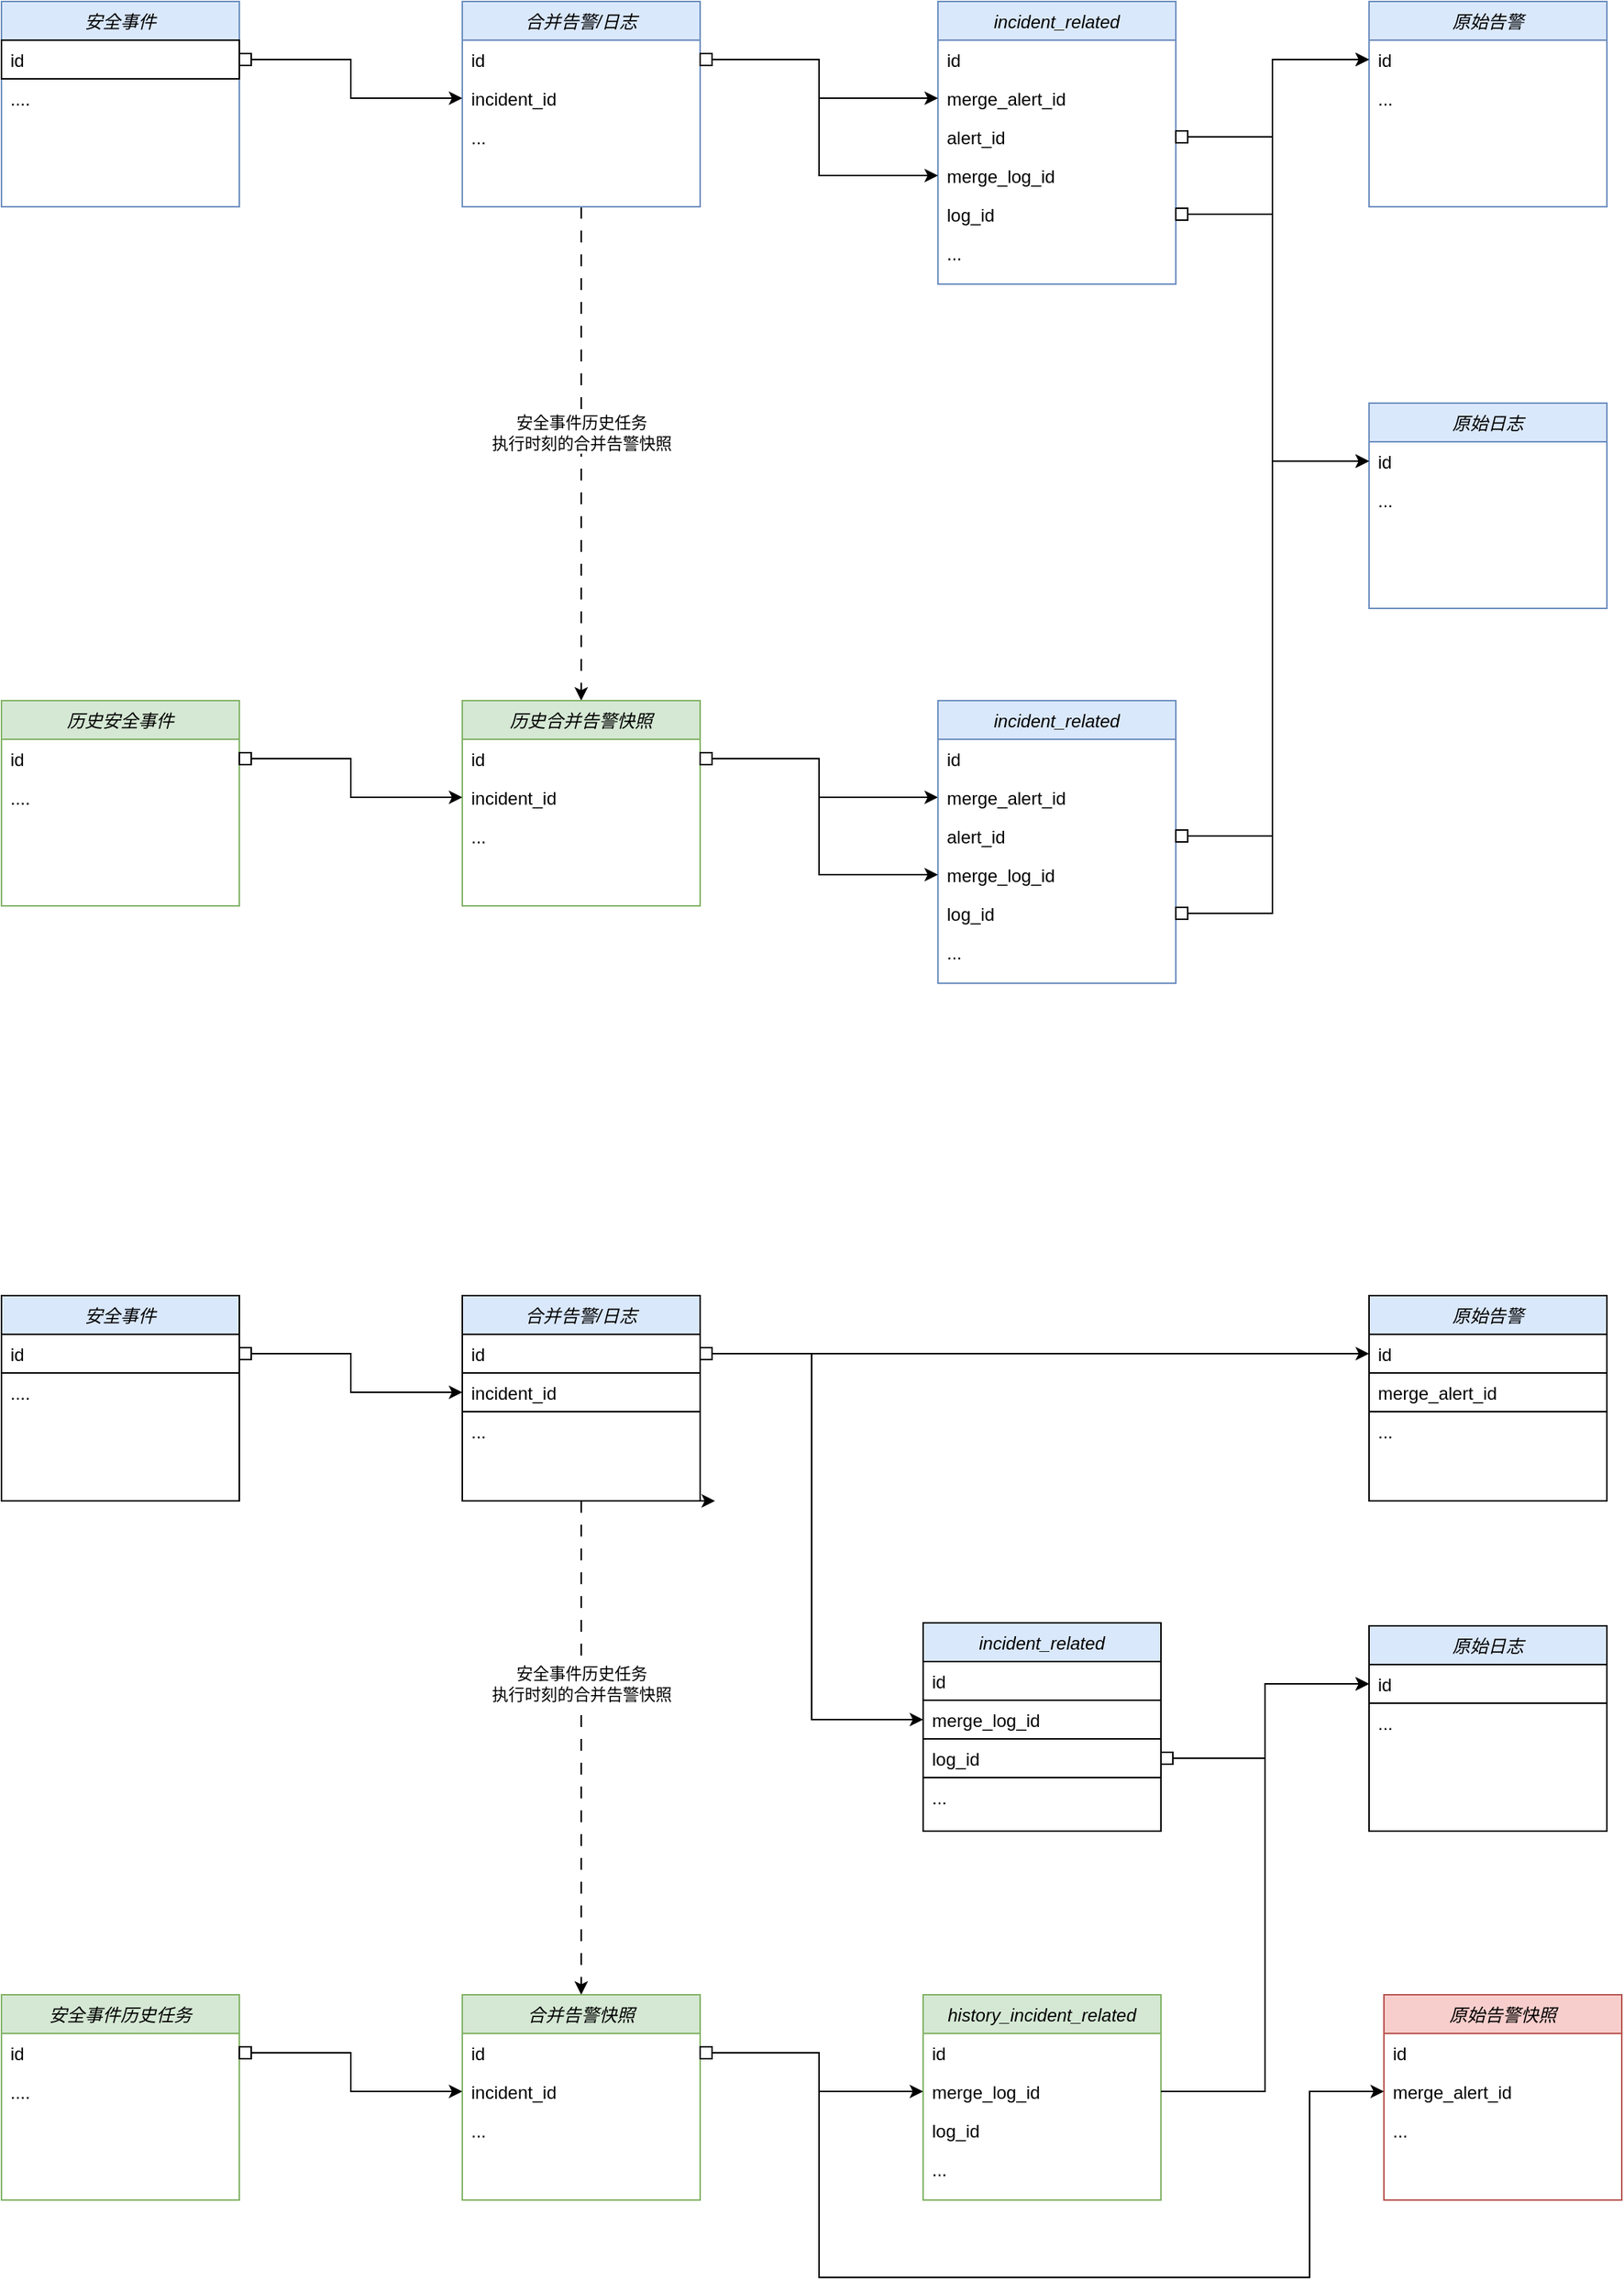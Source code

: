 <mxfile version="22.1.0" type="github">
  <diagram id="C5RBs43oDa-KdzZeNtuy" name="Page-1">
    <mxGraphModel dx="2675" dy="1012" grid="1" gridSize="10" guides="1" tooltips="1" connect="1" arrows="1" fold="1" page="1" pageScale="1" pageWidth="827" pageHeight="1169" math="0" shadow="0">
      <root>
        <mxCell id="WIyWlLk6GJQsqaUBKTNV-0" />
        <mxCell id="WIyWlLk6GJQsqaUBKTNV-1" parent="WIyWlLk6GJQsqaUBKTNV-0" />
        <mxCell id="cbeaFEtR_NDSK7Wnvq1E-0" value="安全事件" style="swimlane;fontStyle=2;align=center;verticalAlign=top;childLayout=stackLayout;horizontal=1;startSize=26;horizontalStack=0;resizeParent=1;resizeLast=0;collapsible=1;marginBottom=0;rounded=0;shadow=0;strokeWidth=1;fillColor=#dae8fc;strokeColor=#6c8ebf;" vertex="1" parent="WIyWlLk6GJQsqaUBKTNV-1">
          <mxGeometry x="-180" y="90" width="160" height="138" as="geometry">
            <mxRectangle x="230" y="140" width="160" height="26" as="alternateBounds" />
          </mxGeometry>
        </mxCell>
        <mxCell id="cbeaFEtR_NDSK7Wnvq1E-1" value="id" style="text;align=left;verticalAlign=top;spacingLeft=4;spacingRight=4;overflow=hidden;rotatable=0;points=[[0,0.5],[1,0.5]];portConstraint=eastwest;strokeColor=default;" vertex="1" parent="cbeaFEtR_NDSK7Wnvq1E-0">
          <mxGeometry y="26" width="160" height="26" as="geometry" />
        </mxCell>
        <mxCell id="cbeaFEtR_NDSK7Wnvq1E-2" value="...." style="text;align=left;verticalAlign=top;spacingLeft=4;spacingRight=4;overflow=hidden;rotatable=0;points=[[0,0.5],[1,0.5]];portConstraint=eastwest;rounded=0;shadow=0;html=0;strokeColor=none;" vertex="1" parent="cbeaFEtR_NDSK7Wnvq1E-0">
          <mxGeometry y="52" width="160" height="26" as="geometry" />
        </mxCell>
        <mxCell id="cbeaFEtR_NDSK7Wnvq1E-72" style="edgeStyle=orthogonalEdgeStyle;rounded=0;orthogonalLoop=1;jettySize=auto;html=1;entryX=0.5;entryY=0;entryDx=0;entryDy=0;dashed=1;dashPattern=8 8;" edge="1" parent="WIyWlLk6GJQsqaUBKTNV-1" source="cbeaFEtR_NDSK7Wnvq1E-6" target="cbeaFEtR_NDSK7Wnvq1E-21">
          <mxGeometry relative="1" as="geometry" />
        </mxCell>
        <mxCell id="cbeaFEtR_NDSK7Wnvq1E-73" value="安全事件历史任务&lt;br&gt;执行时刻的合并告警快照" style="edgeLabel;html=1;align=center;verticalAlign=middle;resizable=0;points=[];" vertex="1" connectable="0" parent="cbeaFEtR_NDSK7Wnvq1E-72">
          <mxGeometry x="-0.313" relative="1" as="geometry">
            <mxPoint y="38" as="offset" />
          </mxGeometry>
        </mxCell>
        <mxCell id="cbeaFEtR_NDSK7Wnvq1E-6" value="合并告警/日志" style="swimlane;fontStyle=2;align=center;verticalAlign=top;childLayout=stackLayout;horizontal=1;startSize=26;horizontalStack=0;resizeParent=1;resizeLast=0;collapsible=1;marginBottom=0;rounded=0;shadow=0;strokeWidth=1;fillColor=#dae8fc;strokeColor=#6c8ebf;" vertex="1" parent="WIyWlLk6GJQsqaUBKTNV-1">
          <mxGeometry x="130" y="90" width="160" height="138" as="geometry">
            <mxRectangle x="230" y="140" width="160" height="26" as="alternateBounds" />
          </mxGeometry>
        </mxCell>
        <mxCell id="cbeaFEtR_NDSK7Wnvq1E-7" value="id" style="text;align=left;verticalAlign=top;spacingLeft=4;spacingRight=4;overflow=hidden;rotatable=0;points=[[0,0.5],[1,0.5]];portConstraint=eastwest;" vertex="1" parent="cbeaFEtR_NDSK7Wnvq1E-6">
          <mxGeometry y="26" width="160" height="26" as="geometry" />
        </mxCell>
        <mxCell id="cbeaFEtR_NDSK7Wnvq1E-8" value="incident_id" style="text;align=left;verticalAlign=top;spacingLeft=4;spacingRight=4;overflow=hidden;rotatable=0;points=[[0,0.5],[1,0.5]];portConstraint=eastwest;rounded=0;shadow=0;html=0;strokeColor=none;" vertex="1" parent="cbeaFEtR_NDSK7Wnvq1E-6">
          <mxGeometry y="52" width="160" height="26" as="geometry" />
        </mxCell>
        <mxCell id="cbeaFEtR_NDSK7Wnvq1E-10" value="..." style="text;align=left;verticalAlign=top;spacingLeft=4;spacingRight=4;overflow=hidden;rotatable=0;points=[[0,0.5],[1,0.5]];portConstraint=eastwest;rounded=0;shadow=0;html=0;strokeColor=none;" vertex="1" parent="cbeaFEtR_NDSK7Wnvq1E-6">
          <mxGeometry y="78" width="160" height="26" as="geometry" />
        </mxCell>
        <mxCell id="cbeaFEtR_NDSK7Wnvq1E-9" style="edgeStyle=orthogonalEdgeStyle;rounded=0;orthogonalLoop=1;jettySize=auto;html=1;startArrow=box;startFill=0;" edge="1" parent="WIyWlLk6GJQsqaUBKTNV-1" source="cbeaFEtR_NDSK7Wnvq1E-1" target="cbeaFEtR_NDSK7Wnvq1E-8">
          <mxGeometry relative="1" as="geometry" />
        </mxCell>
        <mxCell id="cbeaFEtR_NDSK7Wnvq1E-17" value="历史安全事件" style="swimlane;fontStyle=2;align=center;verticalAlign=top;childLayout=stackLayout;horizontal=1;startSize=26;horizontalStack=0;resizeParent=1;resizeLast=0;collapsible=1;marginBottom=0;rounded=0;shadow=0;strokeWidth=1;fillColor=#d5e8d4;strokeColor=#82b366;" vertex="1" parent="WIyWlLk6GJQsqaUBKTNV-1">
          <mxGeometry x="-180" y="560" width="160" height="138" as="geometry">
            <mxRectangle x="230" y="140" width="160" height="26" as="alternateBounds" />
          </mxGeometry>
        </mxCell>
        <mxCell id="cbeaFEtR_NDSK7Wnvq1E-18" value="id" style="text;align=left;verticalAlign=top;spacingLeft=4;spacingRight=4;overflow=hidden;rotatable=0;points=[[0,0.5],[1,0.5]];portConstraint=eastwest;strokeColor=none;" vertex="1" parent="cbeaFEtR_NDSK7Wnvq1E-17">
          <mxGeometry y="26" width="160" height="26" as="geometry" />
        </mxCell>
        <mxCell id="cbeaFEtR_NDSK7Wnvq1E-19" value="...." style="text;align=left;verticalAlign=top;spacingLeft=4;spacingRight=4;overflow=hidden;rotatable=0;points=[[0,0.5],[1,0.5]];portConstraint=eastwest;rounded=0;shadow=0;html=0;" vertex="1" parent="cbeaFEtR_NDSK7Wnvq1E-17">
          <mxGeometry y="52" width="160" height="26" as="geometry" />
        </mxCell>
        <mxCell id="cbeaFEtR_NDSK7Wnvq1E-21" value="历史合并告警快照" style="swimlane;fontStyle=2;align=center;verticalAlign=top;childLayout=stackLayout;horizontal=1;startSize=26;horizontalStack=0;resizeParent=1;resizeLast=0;collapsible=1;marginBottom=0;rounded=0;shadow=0;strokeWidth=1;fillColor=#d5e8d4;strokeColor=#82b366;" vertex="1" parent="WIyWlLk6GJQsqaUBKTNV-1">
          <mxGeometry x="130" y="560" width="160" height="138" as="geometry">
            <mxRectangle x="230" y="140" width="160" height="26" as="alternateBounds" />
          </mxGeometry>
        </mxCell>
        <mxCell id="cbeaFEtR_NDSK7Wnvq1E-22" value="id" style="text;align=left;verticalAlign=top;spacingLeft=4;spacingRight=4;overflow=hidden;rotatable=0;points=[[0,0.5],[1,0.5]];portConstraint=eastwest;" vertex="1" parent="cbeaFEtR_NDSK7Wnvq1E-21">
          <mxGeometry y="26" width="160" height="26" as="geometry" />
        </mxCell>
        <mxCell id="cbeaFEtR_NDSK7Wnvq1E-23" value="incident_id" style="text;align=left;verticalAlign=top;spacingLeft=4;spacingRight=4;overflow=hidden;rotatable=0;points=[[0,0.5],[1,0.5]];portConstraint=eastwest;rounded=0;shadow=0;html=0;strokeColor=none;" vertex="1" parent="cbeaFEtR_NDSK7Wnvq1E-21">
          <mxGeometry y="52" width="160" height="26" as="geometry" />
        </mxCell>
        <mxCell id="cbeaFEtR_NDSK7Wnvq1E-24" value="..." style="text;align=left;verticalAlign=top;spacingLeft=4;spacingRight=4;overflow=hidden;rotatable=0;points=[[0,0.5],[1,0.5]];portConstraint=eastwest;rounded=0;shadow=0;html=0;" vertex="1" parent="cbeaFEtR_NDSK7Wnvq1E-21">
          <mxGeometry y="78" width="160" height="26" as="geometry" />
        </mxCell>
        <mxCell id="cbeaFEtR_NDSK7Wnvq1E-25" style="edgeStyle=orthogonalEdgeStyle;rounded=0;orthogonalLoop=1;jettySize=auto;html=1;startArrow=box;startFill=0;exitX=1;exitY=0.5;exitDx=0;exitDy=0;" edge="1" parent="WIyWlLk6GJQsqaUBKTNV-1" source="cbeaFEtR_NDSK7Wnvq1E-18" target="cbeaFEtR_NDSK7Wnvq1E-23">
          <mxGeometry relative="1" as="geometry" />
        </mxCell>
        <mxCell id="cbeaFEtR_NDSK7Wnvq1E-26" value="incident_related" style="swimlane;fontStyle=2;align=center;verticalAlign=top;childLayout=stackLayout;horizontal=1;startSize=26;horizontalStack=0;resizeParent=1;resizeLast=0;collapsible=1;marginBottom=0;rounded=0;shadow=0;strokeWidth=1;fillColor=#dae8fc;strokeColor=#6c8ebf;" vertex="1" parent="WIyWlLk6GJQsqaUBKTNV-1">
          <mxGeometry x="450" y="90" width="160" height="190" as="geometry">
            <mxRectangle x="230" y="140" width="160" height="26" as="alternateBounds" />
          </mxGeometry>
        </mxCell>
        <mxCell id="cbeaFEtR_NDSK7Wnvq1E-27" value="id" style="text;align=left;verticalAlign=top;spacingLeft=4;spacingRight=4;overflow=hidden;rotatable=0;points=[[0,0.5],[1,0.5]];portConstraint=eastwest;" vertex="1" parent="cbeaFEtR_NDSK7Wnvq1E-26">
          <mxGeometry y="26" width="160" height="26" as="geometry" />
        </mxCell>
        <mxCell id="cbeaFEtR_NDSK7Wnvq1E-28" value="merge_alert_id" style="text;align=left;verticalAlign=top;spacingLeft=4;spacingRight=4;overflow=hidden;rotatable=0;points=[[0,0.5],[1,0.5]];portConstraint=eastwest;rounded=0;shadow=0;html=0;strokeColor=none;" vertex="1" parent="cbeaFEtR_NDSK7Wnvq1E-26">
          <mxGeometry y="52" width="160" height="26" as="geometry" />
        </mxCell>
        <mxCell id="cbeaFEtR_NDSK7Wnvq1E-30" value="alert_id" style="text;align=left;verticalAlign=top;spacingLeft=4;spacingRight=4;overflow=hidden;rotatable=0;points=[[0,0.5],[1,0.5]];portConstraint=eastwest;rounded=0;shadow=0;html=0;strokeColor=none;" vertex="1" parent="cbeaFEtR_NDSK7Wnvq1E-26">
          <mxGeometry y="78" width="160" height="26" as="geometry" />
        </mxCell>
        <mxCell id="cbeaFEtR_NDSK7Wnvq1E-37" value="merge_log_id" style="text;align=left;verticalAlign=top;spacingLeft=4;spacingRight=4;overflow=hidden;rotatable=0;points=[[0,0.5],[1,0.5]];portConstraint=eastwest;rounded=0;shadow=0;html=0;strokeColor=none;" vertex="1" parent="cbeaFEtR_NDSK7Wnvq1E-26">
          <mxGeometry y="104" width="160" height="26" as="geometry" />
        </mxCell>
        <mxCell id="cbeaFEtR_NDSK7Wnvq1E-61" value="log_id" style="text;align=left;verticalAlign=top;spacingLeft=4;spacingRight=4;overflow=hidden;rotatable=0;points=[[0,0.5],[1,0.5]];portConstraint=eastwest;rounded=0;shadow=0;html=0;strokeColor=none;" vertex="1" parent="cbeaFEtR_NDSK7Wnvq1E-26">
          <mxGeometry y="130" width="160" height="26" as="geometry" />
        </mxCell>
        <mxCell id="cbeaFEtR_NDSK7Wnvq1E-39" value="..." style="text;align=left;verticalAlign=top;spacingLeft=4;spacingRight=4;overflow=hidden;rotatable=0;points=[[0,0.5],[1,0.5]];portConstraint=eastwest;rounded=0;shadow=0;html=0;" vertex="1" parent="cbeaFEtR_NDSK7Wnvq1E-26">
          <mxGeometry y="156" width="160" height="26" as="geometry" />
        </mxCell>
        <mxCell id="cbeaFEtR_NDSK7Wnvq1E-31" value="原始告警" style="swimlane;fontStyle=2;align=center;verticalAlign=top;childLayout=stackLayout;horizontal=1;startSize=26;horizontalStack=0;resizeParent=1;resizeLast=0;collapsible=1;marginBottom=0;rounded=0;shadow=0;strokeWidth=1;fillColor=#dae8fc;strokeColor=#6c8ebf;" vertex="1" parent="WIyWlLk6GJQsqaUBKTNV-1">
          <mxGeometry x="740" y="90" width="160" height="138" as="geometry">
            <mxRectangle x="230" y="140" width="160" height="26" as="alternateBounds" />
          </mxGeometry>
        </mxCell>
        <mxCell id="cbeaFEtR_NDSK7Wnvq1E-32" value="id" style="text;align=left;verticalAlign=top;spacingLeft=4;spacingRight=4;overflow=hidden;rotatable=0;points=[[0,0.5],[1,0.5]];portConstraint=eastwest;strokeColor=none;" vertex="1" parent="cbeaFEtR_NDSK7Wnvq1E-31">
          <mxGeometry y="26" width="160" height="26" as="geometry" />
        </mxCell>
        <mxCell id="cbeaFEtR_NDSK7Wnvq1E-34" value="..." style="text;align=left;verticalAlign=top;spacingLeft=4;spacingRight=4;overflow=hidden;rotatable=0;points=[[0,0.5],[1,0.5]];portConstraint=eastwest;rounded=0;shadow=0;html=0;" vertex="1" parent="cbeaFEtR_NDSK7Wnvq1E-31">
          <mxGeometry y="52" width="160" height="26" as="geometry" />
        </mxCell>
        <mxCell id="cbeaFEtR_NDSK7Wnvq1E-40" value="原始日志" style="swimlane;fontStyle=2;align=center;verticalAlign=top;childLayout=stackLayout;horizontal=1;startSize=26;horizontalStack=0;resizeParent=1;resizeLast=0;collapsible=1;marginBottom=0;rounded=0;shadow=0;strokeWidth=1;fillColor=#dae8fc;strokeColor=#6c8ebf;" vertex="1" parent="WIyWlLk6GJQsqaUBKTNV-1">
          <mxGeometry x="740" y="360" width="160" height="138" as="geometry">
            <mxRectangle x="230" y="140" width="160" height="26" as="alternateBounds" />
          </mxGeometry>
        </mxCell>
        <mxCell id="cbeaFEtR_NDSK7Wnvq1E-41" value="id" style="text;align=left;verticalAlign=top;spacingLeft=4;spacingRight=4;overflow=hidden;rotatable=0;points=[[0,0.5],[1,0.5]];portConstraint=eastwest;strokeColor=none;" vertex="1" parent="cbeaFEtR_NDSK7Wnvq1E-40">
          <mxGeometry y="26" width="160" height="26" as="geometry" />
        </mxCell>
        <mxCell id="cbeaFEtR_NDSK7Wnvq1E-43" value="..." style="text;align=left;verticalAlign=top;spacingLeft=4;spacingRight=4;overflow=hidden;rotatable=0;points=[[0,0.5],[1,0.5]];portConstraint=eastwest;rounded=0;shadow=0;html=0;" vertex="1" parent="cbeaFEtR_NDSK7Wnvq1E-40">
          <mxGeometry y="52" width="160" height="26" as="geometry" />
        </mxCell>
        <mxCell id="cbeaFEtR_NDSK7Wnvq1E-47" style="edgeStyle=orthogonalEdgeStyle;rounded=0;orthogonalLoop=1;jettySize=auto;html=1;startArrow=box;startFill=0;" edge="1" parent="WIyWlLk6GJQsqaUBKTNV-1" source="cbeaFEtR_NDSK7Wnvq1E-30" target="cbeaFEtR_NDSK7Wnvq1E-32">
          <mxGeometry relative="1" as="geometry" />
        </mxCell>
        <mxCell id="cbeaFEtR_NDSK7Wnvq1E-48" style="edgeStyle=orthogonalEdgeStyle;rounded=0;orthogonalLoop=1;jettySize=auto;html=1;startArrow=box;startFill=0;" edge="1" parent="WIyWlLk6GJQsqaUBKTNV-1" source="cbeaFEtR_NDSK7Wnvq1E-7" target="cbeaFEtR_NDSK7Wnvq1E-37">
          <mxGeometry relative="1" as="geometry" />
        </mxCell>
        <mxCell id="cbeaFEtR_NDSK7Wnvq1E-49" style="edgeStyle=orthogonalEdgeStyle;rounded=0;orthogonalLoop=1;jettySize=auto;html=1;startArrow=box;startFill=0;" edge="1" parent="WIyWlLk6GJQsqaUBKTNV-1" source="cbeaFEtR_NDSK7Wnvq1E-7" target="cbeaFEtR_NDSK7Wnvq1E-28">
          <mxGeometry relative="1" as="geometry" />
        </mxCell>
        <mxCell id="cbeaFEtR_NDSK7Wnvq1E-55" style="edgeStyle=orthogonalEdgeStyle;rounded=0;orthogonalLoop=1;jettySize=auto;html=1;startArrow=box;startFill=0;" edge="1" parent="WIyWlLk6GJQsqaUBKTNV-1" source="cbeaFEtR_NDSK7Wnvq1E-22" target="cbeaFEtR_NDSK7Wnvq1E-127">
          <mxGeometry relative="1" as="geometry">
            <mxPoint x="450.0" y="625" as="targetPoint" />
          </mxGeometry>
        </mxCell>
        <mxCell id="cbeaFEtR_NDSK7Wnvq1E-64" style="edgeStyle=orthogonalEdgeStyle;rounded=0;orthogonalLoop=1;jettySize=auto;html=1;startArrow=box;startFill=0;" edge="1" parent="WIyWlLk6GJQsqaUBKTNV-1" source="cbeaFEtR_NDSK7Wnvq1E-61" target="cbeaFEtR_NDSK7Wnvq1E-41">
          <mxGeometry relative="1" as="geometry" />
        </mxCell>
        <mxCell id="cbeaFEtR_NDSK7Wnvq1E-74" value="安全事件" style="swimlane;fontStyle=2;align=center;verticalAlign=top;childLayout=stackLayout;horizontal=1;startSize=26;horizontalStack=0;resizeParent=1;resizeLast=0;collapsible=1;marginBottom=0;rounded=0;shadow=0;strokeWidth=1;fillColor=#dae8fc;strokeColor=#000000;" vertex="1" parent="WIyWlLk6GJQsqaUBKTNV-1">
          <mxGeometry x="-180" y="960" width="160" height="138" as="geometry">
            <mxRectangle x="230" y="140" width="160" height="26" as="alternateBounds" />
          </mxGeometry>
        </mxCell>
        <mxCell id="cbeaFEtR_NDSK7Wnvq1E-75" value="id" style="text;align=left;verticalAlign=top;spacingLeft=4;spacingRight=4;overflow=hidden;rotatable=0;points=[[0,0.5],[1,0.5]];portConstraint=eastwest;strokeColor=default;" vertex="1" parent="cbeaFEtR_NDSK7Wnvq1E-74">
          <mxGeometry y="26" width="160" height="26" as="geometry" />
        </mxCell>
        <mxCell id="cbeaFEtR_NDSK7Wnvq1E-76" value="...." style="text;align=left;verticalAlign=top;spacingLeft=4;spacingRight=4;overflow=hidden;rotatable=0;points=[[0,0.5],[1,0.5]];portConstraint=eastwest;rounded=0;shadow=0;html=0;strokeColor=none;" vertex="1" parent="cbeaFEtR_NDSK7Wnvq1E-74">
          <mxGeometry y="52" width="160" height="26" as="geometry" />
        </mxCell>
        <mxCell id="cbeaFEtR_NDSK7Wnvq1E-102" style="edgeStyle=orthogonalEdgeStyle;rounded=0;orthogonalLoop=1;jettySize=auto;html=1;exitX=1;exitY=1;exitDx=0;exitDy=0;" edge="1" parent="WIyWlLk6GJQsqaUBKTNV-1" source="cbeaFEtR_NDSK7Wnvq1E-78">
          <mxGeometry relative="1" as="geometry">
            <mxPoint x="300.0" y="1097.588" as="targetPoint" />
          </mxGeometry>
        </mxCell>
        <mxCell id="cbeaFEtR_NDSK7Wnvq1E-116" style="edgeStyle=orthogonalEdgeStyle;rounded=0;orthogonalLoop=1;jettySize=auto;html=1;dashed=1;dashPattern=8 8;" edge="1" parent="WIyWlLk6GJQsqaUBKTNV-1" source="cbeaFEtR_NDSK7Wnvq1E-78" target="cbeaFEtR_NDSK7Wnvq1E-106">
          <mxGeometry relative="1" as="geometry" />
        </mxCell>
        <mxCell id="cbeaFEtR_NDSK7Wnvq1E-117" value="安全事件历史任务&lt;br style=&quot;border-color: var(--border-color);&quot;&gt;执行时刻的合并告警快照" style="edgeLabel;html=1;align=center;verticalAlign=middle;resizable=0;points=[];" vertex="1" connectable="0" parent="cbeaFEtR_NDSK7Wnvq1E-116">
          <mxGeometry x="-0.23" y="-4" relative="1" as="geometry">
            <mxPoint x="4" y="-5" as="offset" />
          </mxGeometry>
        </mxCell>
        <mxCell id="cbeaFEtR_NDSK7Wnvq1E-78" value="合并告警/日志" style="swimlane;fontStyle=2;align=center;verticalAlign=top;childLayout=stackLayout;horizontal=1;startSize=26;horizontalStack=0;resizeParent=1;resizeLast=0;collapsible=1;marginBottom=0;rounded=0;shadow=0;strokeWidth=1;fillColor=#dae8fc;strokeColor=#000000;" vertex="1" parent="WIyWlLk6GJQsqaUBKTNV-1">
          <mxGeometry x="130" y="960" width="160" height="138" as="geometry">
            <mxRectangle x="230" y="140" width="160" height="26" as="alternateBounds" />
          </mxGeometry>
        </mxCell>
        <mxCell id="cbeaFEtR_NDSK7Wnvq1E-79" value="id" style="text;align=left;verticalAlign=top;spacingLeft=4;spacingRight=4;overflow=hidden;rotatable=0;points=[[0,0.5],[1,0.5]];portConstraint=eastwest;" vertex="1" parent="cbeaFEtR_NDSK7Wnvq1E-78">
          <mxGeometry y="26" width="160" height="26" as="geometry" />
        </mxCell>
        <mxCell id="cbeaFEtR_NDSK7Wnvq1E-80" value="incident_id" style="text;align=left;verticalAlign=top;spacingLeft=4;spacingRight=4;overflow=hidden;rotatable=0;points=[[0,0.5],[1,0.5]];portConstraint=eastwest;rounded=0;shadow=0;html=0;strokeColor=default;" vertex="1" parent="cbeaFEtR_NDSK7Wnvq1E-78">
          <mxGeometry y="52" width="160" height="26" as="geometry" />
        </mxCell>
        <mxCell id="cbeaFEtR_NDSK7Wnvq1E-81" value="..." style="text;align=left;verticalAlign=top;spacingLeft=4;spacingRight=4;overflow=hidden;rotatable=0;points=[[0,0.5],[1,0.5]];portConstraint=eastwest;rounded=0;shadow=0;html=0;strokeColor=none;" vertex="1" parent="cbeaFEtR_NDSK7Wnvq1E-78">
          <mxGeometry y="78" width="160" height="26" as="geometry" />
        </mxCell>
        <mxCell id="cbeaFEtR_NDSK7Wnvq1E-82" style="edgeStyle=orthogonalEdgeStyle;rounded=0;orthogonalLoop=1;jettySize=auto;html=1;startArrow=box;startFill=0;" edge="1" parent="WIyWlLk6GJQsqaUBKTNV-1" source="cbeaFEtR_NDSK7Wnvq1E-75" target="cbeaFEtR_NDSK7Wnvq1E-80">
          <mxGeometry relative="1" as="geometry" />
        </mxCell>
        <mxCell id="cbeaFEtR_NDSK7Wnvq1E-83" value="incident_related" style="swimlane;fontStyle=2;align=center;verticalAlign=top;childLayout=stackLayout;horizontal=1;startSize=26;horizontalStack=0;resizeParent=1;resizeLast=0;collapsible=1;marginBottom=0;rounded=0;shadow=0;strokeWidth=1;fillColor=#dae8fc;strokeColor=#000000;" vertex="1" parent="WIyWlLk6GJQsqaUBKTNV-1">
          <mxGeometry x="440" y="1180" width="160" height="140" as="geometry">
            <mxRectangle x="230" y="140" width="160" height="26" as="alternateBounds" />
          </mxGeometry>
        </mxCell>
        <mxCell id="cbeaFEtR_NDSK7Wnvq1E-84" value="id" style="text;align=left;verticalAlign=top;spacingLeft=4;spacingRight=4;overflow=hidden;rotatable=0;points=[[0,0.5],[1,0.5]];portConstraint=eastwest;" vertex="1" parent="cbeaFEtR_NDSK7Wnvq1E-83">
          <mxGeometry y="26" width="160" height="26" as="geometry" />
        </mxCell>
        <mxCell id="cbeaFEtR_NDSK7Wnvq1E-85" value="merge_log_id" style="text;align=left;verticalAlign=top;spacingLeft=4;spacingRight=4;overflow=hidden;rotatable=0;points=[[0,0.5],[1,0.5]];portConstraint=eastwest;rounded=0;shadow=0;html=0;strokeColor=default;" vertex="1" parent="cbeaFEtR_NDSK7Wnvq1E-83">
          <mxGeometry y="52" width="160" height="26" as="geometry" />
        </mxCell>
        <mxCell id="cbeaFEtR_NDSK7Wnvq1E-86" value="log_id" style="text;align=left;verticalAlign=top;spacingLeft=4;spacingRight=4;overflow=hidden;rotatable=0;points=[[0,0.5],[1,0.5]];portConstraint=eastwest;rounded=0;shadow=0;html=0;strokeColor=default;" vertex="1" parent="cbeaFEtR_NDSK7Wnvq1E-83">
          <mxGeometry y="78" width="160" height="26" as="geometry" />
        </mxCell>
        <mxCell id="cbeaFEtR_NDSK7Wnvq1E-89" value="..." style="text;align=left;verticalAlign=top;spacingLeft=4;spacingRight=4;overflow=hidden;rotatable=0;points=[[0,0.5],[1,0.5]];portConstraint=eastwest;rounded=0;shadow=0;html=0;" vertex="1" parent="cbeaFEtR_NDSK7Wnvq1E-83">
          <mxGeometry y="104" width="160" height="26" as="geometry" />
        </mxCell>
        <mxCell id="cbeaFEtR_NDSK7Wnvq1E-90" value="原始告警" style="swimlane;fontStyle=2;align=center;verticalAlign=top;childLayout=stackLayout;horizontal=1;startSize=26;horizontalStack=0;resizeParent=1;resizeLast=0;collapsible=1;marginBottom=0;rounded=0;shadow=0;strokeWidth=1;fillColor=#dae8fc;strokeColor=#000000;" vertex="1" parent="WIyWlLk6GJQsqaUBKTNV-1">
          <mxGeometry x="740" y="960" width="160" height="138" as="geometry">
            <mxRectangle x="230" y="140" width="160" height="26" as="alternateBounds" />
          </mxGeometry>
        </mxCell>
        <mxCell id="cbeaFEtR_NDSK7Wnvq1E-91" value="id" style="text;align=left;verticalAlign=top;spacingLeft=4;spacingRight=4;overflow=hidden;rotatable=0;points=[[0,0.5],[1,0.5]];portConstraint=eastwest;strokeColor=default;" vertex="1" parent="cbeaFEtR_NDSK7Wnvq1E-90">
          <mxGeometry y="26" width="160" height="26" as="geometry" />
        </mxCell>
        <mxCell id="cbeaFEtR_NDSK7Wnvq1E-92" value="merge_alert_id" style="text;align=left;verticalAlign=top;spacingLeft=4;spacingRight=4;overflow=hidden;rotatable=0;points=[[0,0.5],[1,0.5]];portConstraint=eastwest;rounded=0;shadow=0;html=0;strokeColor=default;" vertex="1" parent="cbeaFEtR_NDSK7Wnvq1E-90">
          <mxGeometry y="52" width="160" height="26" as="geometry" />
        </mxCell>
        <mxCell id="cbeaFEtR_NDSK7Wnvq1E-100" value="..." style="text;align=left;verticalAlign=top;spacingLeft=4;spacingRight=4;overflow=hidden;rotatable=0;points=[[0,0.5],[1,0.5]];portConstraint=eastwest;rounded=0;shadow=0;html=0;" vertex="1" parent="cbeaFEtR_NDSK7Wnvq1E-90">
          <mxGeometry y="78" width="160" height="26" as="geometry" />
        </mxCell>
        <mxCell id="cbeaFEtR_NDSK7Wnvq1E-93" value="原始日志" style="swimlane;fontStyle=2;align=center;verticalAlign=top;childLayout=stackLayout;horizontal=1;startSize=26;horizontalStack=0;resizeParent=1;resizeLast=0;collapsible=1;marginBottom=0;rounded=0;shadow=0;strokeWidth=1;fillColor=#dae8fc;strokeColor=#000000;" vertex="1" parent="WIyWlLk6GJQsqaUBKTNV-1">
          <mxGeometry x="740" y="1182" width="160" height="138" as="geometry">
            <mxRectangle x="230" y="140" width="160" height="26" as="alternateBounds" />
          </mxGeometry>
        </mxCell>
        <mxCell id="cbeaFEtR_NDSK7Wnvq1E-94" value="id" style="text;align=left;verticalAlign=top;spacingLeft=4;spacingRight=4;overflow=hidden;rotatable=0;points=[[0,0.5],[1,0.5]];portConstraint=eastwest;strokeColor=default;" vertex="1" parent="cbeaFEtR_NDSK7Wnvq1E-93">
          <mxGeometry y="26" width="160" height="26" as="geometry" />
        </mxCell>
        <mxCell id="cbeaFEtR_NDSK7Wnvq1E-95" value="..." style="text;align=left;verticalAlign=top;spacingLeft=4;spacingRight=4;overflow=hidden;rotatable=0;points=[[0,0.5],[1,0.5]];portConstraint=eastwest;rounded=0;shadow=0;html=0;" vertex="1" parent="cbeaFEtR_NDSK7Wnvq1E-93">
          <mxGeometry y="52" width="160" height="26" as="geometry" />
        </mxCell>
        <mxCell id="cbeaFEtR_NDSK7Wnvq1E-96" style="edgeStyle=orthogonalEdgeStyle;rounded=0;orthogonalLoop=1;jettySize=auto;html=1;startArrow=box;startFill=0;exitX=1;exitY=0.5;exitDx=0;exitDy=0;" edge="1" parent="WIyWlLk6GJQsqaUBKTNV-1" source="cbeaFEtR_NDSK7Wnvq1E-79" target="cbeaFEtR_NDSK7Wnvq1E-91">
          <mxGeometry relative="1" as="geometry" />
        </mxCell>
        <mxCell id="cbeaFEtR_NDSK7Wnvq1E-99" style="edgeStyle=orthogonalEdgeStyle;rounded=0;orthogonalLoop=1;jettySize=auto;html=1;startArrow=box;startFill=0;exitX=1;exitY=0.5;exitDx=0;exitDy=0;" edge="1" parent="WIyWlLk6GJQsqaUBKTNV-1" source="cbeaFEtR_NDSK7Wnvq1E-86" target="cbeaFEtR_NDSK7Wnvq1E-94">
          <mxGeometry relative="1" as="geometry">
            <mxPoint x="610" y="1029" as="sourcePoint" />
          </mxGeometry>
        </mxCell>
        <mxCell id="cbeaFEtR_NDSK7Wnvq1E-101" style="edgeStyle=orthogonalEdgeStyle;rounded=0;orthogonalLoop=1;jettySize=auto;html=1;startArrow=box;startFill=0;" edge="1" parent="WIyWlLk6GJQsqaUBKTNV-1" source="cbeaFEtR_NDSK7Wnvq1E-79" target="cbeaFEtR_NDSK7Wnvq1E-85">
          <mxGeometry relative="1" as="geometry" />
        </mxCell>
        <mxCell id="cbeaFEtR_NDSK7Wnvq1E-103" value="安全事件历史任务" style="swimlane;fontStyle=2;align=center;verticalAlign=top;childLayout=stackLayout;horizontal=1;startSize=26;horizontalStack=0;resizeParent=1;resizeLast=0;collapsible=1;marginBottom=0;rounded=0;shadow=0;strokeWidth=1;fillColor=#d5e8d4;strokeColor=#82b366;" vertex="1" parent="WIyWlLk6GJQsqaUBKTNV-1">
          <mxGeometry x="-180" y="1430" width="160" height="138" as="geometry">
            <mxRectangle x="230" y="140" width="160" height="26" as="alternateBounds" />
          </mxGeometry>
        </mxCell>
        <mxCell id="cbeaFEtR_NDSK7Wnvq1E-104" value="id" style="text;align=left;verticalAlign=top;spacingLeft=4;spacingRight=4;overflow=hidden;rotatable=0;points=[[0,0.5],[1,0.5]];portConstraint=eastwest;strokeColor=none;" vertex="1" parent="cbeaFEtR_NDSK7Wnvq1E-103">
          <mxGeometry y="26" width="160" height="26" as="geometry" />
        </mxCell>
        <mxCell id="cbeaFEtR_NDSK7Wnvq1E-105" value="...." style="text;align=left;verticalAlign=top;spacingLeft=4;spacingRight=4;overflow=hidden;rotatable=0;points=[[0,0.5],[1,0.5]];portConstraint=eastwest;rounded=0;shadow=0;html=0;" vertex="1" parent="cbeaFEtR_NDSK7Wnvq1E-103">
          <mxGeometry y="52" width="160" height="26" as="geometry" />
        </mxCell>
        <mxCell id="cbeaFEtR_NDSK7Wnvq1E-106" value="合并告警快照" style="swimlane;fontStyle=2;align=center;verticalAlign=top;childLayout=stackLayout;horizontal=1;startSize=26;horizontalStack=0;resizeParent=1;resizeLast=0;collapsible=1;marginBottom=0;rounded=0;shadow=0;strokeWidth=1;fillColor=#d5e8d4;strokeColor=#82b366;" vertex="1" parent="WIyWlLk6GJQsqaUBKTNV-1">
          <mxGeometry x="130" y="1430" width="160" height="138" as="geometry">
            <mxRectangle x="230" y="140" width="160" height="26" as="alternateBounds" />
          </mxGeometry>
        </mxCell>
        <mxCell id="cbeaFEtR_NDSK7Wnvq1E-107" value="id" style="text;align=left;verticalAlign=top;spacingLeft=4;spacingRight=4;overflow=hidden;rotatable=0;points=[[0,0.5],[1,0.5]];portConstraint=eastwest;" vertex="1" parent="cbeaFEtR_NDSK7Wnvq1E-106">
          <mxGeometry y="26" width="160" height="26" as="geometry" />
        </mxCell>
        <mxCell id="cbeaFEtR_NDSK7Wnvq1E-108" value="incident_id" style="text;align=left;verticalAlign=top;spacingLeft=4;spacingRight=4;overflow=hidden;rotatable=0;points=[[0,0.5],[1,0.5]];portConstraint=eastwest;rounded=0;shadow=0;html=0;strokeColor=none;" vertex="1" parent="cbeaFEtR_NDSK7Wnvq1E-106">
          <mxGeometry y="52" width="160" height="26" as="geometry" />
        </mxCell>
        <mxCell id="cbeaFEtR_NDSK7Wnvq1E-109" value="..." style="text;align=left;verticalAlign=top;spacingLeft=4;spacingRight=4;overflow=hidden;rotatable=0;points=[[0,0.5],[1,0.5]];portConstraint=eastwest;rounded=0;shadow=0;html=0;" vertex="1" parent="cbeaFEtR_NDSK7Wnvq1E-106">
          <mxGeometry y="78" width="160" height="26" as="geometry" />
        </mxCell>
        <mxCell id="cbeaFEtR_NDSK7Wnvq1E-110" style="edgeStyle=orthogonalEdgeStyle;rounded=0;orthogonalLoop=1;jettySize=auto;html=1;startArrow=box;startFill=0;exitX=1;exitY=0.5;exitDx=0;exitDy=0;" edge="1" parent="WIyWlLk6GJQsqaUBKTNV-1" source="cbeaFEtR_NDSK7Wnvq1E-104" target="cbeaFEtR_NDSK7Wnvq1E-108">
          <mxGeometry relative="1" as="geometry" />
        </mxCell>
        <mxCell id="cbeaFEtR_NDSK7Wnvq1E-118" value="history_incident_related" style="swimlane;fontStyle=2;align=center;verticalAlign=top;childLayout=stackLayout;horizontal=1;startSize=26;horizontalStack=0;resizeParent=1;resizeLast=0;collapsible=1;marginBottom=0;rounded=0;shadow=0;strokeWidth=1;fillColor=#d5e8d4;strokeColor=#82b366;" vertex="1" parent="WIyWlLk6GJQsqaUBKTNV-1">
          <mxGeometry x="440" y="1430" width="160" height="138" as="geometry">
            <mxRectangle x="230" y="140" width="160" height="26" as="alternateBounds" />
          </mxGeometry>
        </mxCell>
        <mxCell id="cbeaFEtR_NDSK7Wnvq1E-119" value="id" style="text;align=left;verticalAlign=top;spacingLeft=4;spacingRight=4;overflow=hidden;rotatable=0;points=[[0,0.5],[1,0.5]];portConstraint=eastwest;" vertex="1" parent="cbeaFEtR_NDSK7Wnvq1E-118">
          <mxGeometry y="26" width="160" height="26" as="geometry" />
        </mxCell>
        <mxCell id="cbeaFEtR_NDSK7Wnvq1E-120" value="merge_log_id" style="text;align=left;verticalAlign=top;spacingLeft=4;spacingRight=4;overflow=hidden;rotatable=0;points=[[0,0.5],[1,0.5]];portConstraint=eastwest;rounded=0;shadow=0;html=0;strokeColor=none;" vertex="1" parent="cbeaFEtR_NDSK7Wnvq1E-118">
          <mxGeometry y="52" width="160" height="26" as="geometry" />
        </mxCell>
        <mxCell id="cbeaFEtR_NDSK7Wnvq1E-121" value="log_id" style="text;align=left;verticalAlign=top;spacingLeft=4;spacingRight=4;overflow=hidden;rotatable=0;points=[[0,0.5],[1,0.5]];portConstraint=eastwest;rounded=0;shadow=0;html=0;strokeColor=none;" vertex="1" parent="cbeaFEtR_NDSK7Wnvq1E-118">
          <mxGeometry y="78" width="160" height="26" as="geometry" />
        </mxCell>
        <mxCell id="cbeaFEtR_NDSK7Wnvq1E-122" value="..." style="text;align=left;verticalAlign=top;spacingLeft=4;spacingRight=4;overflow=hidden;rotatable=0;points=[[0,0.5],[1,0.5]];portConstraint=eastwest;rounded=0;shadow=0;html=0;" vertex="1" parent="cbeaFEtR_NDSK7Wnvq1E-118">
          <mxGeometry y="104" width="160" height="26" as="geometry" />
        </mxCell>
        <mxCell id="cbeaFEtR_NDSK7Wnvq1E-123" style="edgeStyle=orthogonalEdgeStyle;rounded=0;orthogonalLoop=1;jettySize=auto;html=1;exitX=1;exitY=0.5;exitDx=0;exitDy=0;startArrow=box;startFill=0;" edge="1" parent="WIyWlLk6GJQsqaUBKTNV-1" source="cbeaFEtR_NDSK7Wnvq1E-107" target="cbeaFEtR_NDSK7Wnvq1E-120">
          <mxGeometry relative="1" as="geometry">
            <Array as="points">
              <mxPoint x="370" y="1469" />
              <mxPoint x="370" y="1495" />
            </Array>
          </mxGeometry>
        </mxCell>
        <mxCell id="cbeaFEtR_NDSK7Wnvq1E-124" style="edgeStyle=orthogonalEdgeStyle;rounded=0;orthogonalLoop=1;jettySize=auto;html=1;exitX=1;exitY=0.5;exitDx=0;exitDy=0;entryX=0;entryY=0.5;entryDx=0;entryDy=0;" edge="1" parent="WIyWlLk6GJQsqaUBKTNV-1" source="cbeaFEtR_NDSK7Wnvq1E-120" target="cbeaFEtR_NDSK7Wnvq1E-94">
          <mxGeometry relative="1" as="geometry" />
        </mxCell>
        <mxCell id="cbeaFEtR_NDSK7Wnvq1E-125" value="incident_related" style="swimlane;fontStyle=2;align=center;verticalAlign=top;childLayout=stackLayout;horizontal=1;startSize=26;horizontalStack=0;resizeParent=1;resizeLast=0;collapsible=1;marginBottom=0;rounded=0;shadow=0;strokeWidth=1;fillColor=#dae8fc;strokeColor=#6c8ebf;" vertex="1" parent="WIyWlLk6GJQsqaUBKTNV-1">
          <mxGeometry x="450" y="560" width="160" height="190" as="geometry">
            <mxRectangle x="230" y="140" width="160" height="26" as="alternateBounds" />
          </mxGeometry>
        </mxCell>
        <mxCell id="cbeaFEtR_NDSK7Wnvq1E-126" value="id" style="text;align=left;verticalAlign=top;spacingLeft=4;spacingRight=4;overflow=hidden;rotatable=0;points=[[0,0.5],[1,0.5]];portConstraint=eastwest;" vertex="1" parent="cbeaFEtR_NDSK7Wnvq1E-125">
          <mxGeometry y="26" width="160" height="26" as="geometry" />
        </mxCell>
        <mxCell id="cbeaFEtR_NDSK7Wnvq1E-127" value="merge_alert_id" style="text;align=left;verticalAlign=top;spacingLeft=4;spacingRight=4;overflow=hidden;rotatable=0;points=[[0,0.5],[1,0.5]];portConstraint=eastwest;rounded=0;shadow=0;html=0;strokeColor=none;" vertex="1" parent="cbeaFEtR_NDSK7Wnvq1E-125">
          <mxGeometry y="52" width="160" height="26" as="geometry" />
        </mxCell>
        <mxCell id="cbeaFEtR_NDSK7Wnvq1E-128" value="alert_id" style="text;align=left;verticalAlign=top;spacingLeft=4;spacingRight=4;overflow=hidden;rotatable=0;points=[[0,0.5],[1,0.5]];portConstraint=eastwest;rounded=0;shadow=0;html=0;strokeColor=none;" vertex="1" parent="cbeaFEtR_NDSK7Wnvq1E-125">
          <mxGeometry y="78" width="160" height="26" as="geometry" />
        </mxCell>
        <mxCell id="cbeaFEtR_NDSK7Wnvq1E-129" value="merge_log_id" style="text;align=left;verticalAlign=top;spacingLeft=4;spacingRight=4;overflow=hidden;rotatable=0;points=[[0,0.5],[1,0.5]];portConstraint=eastwest;rounded=0;shadow=0;html=0;strokeColor=none;" vertex="1" parent="cbeaFEtR_NDSK7Wnvq1E-125">
          <mxGeometry y="104" width="160" height="26" as="geometry" />
        </mxCell>
        <mxCell id="cbeaFEtR_NDSK7Wnvq1E-130" value="log_id" style="text;align=left;verticalAlign=top;spacingLeft=4;spacingRight=4;overflow=hidden;rotatable=0;points=[[0,0.5],[1,0.5]];portConstraint=eastwest;rounded=0;shadow=0;html=0;strokeColor=none;" vertex="1" parent="cbeaFEtR_NDSK7Wnvq1E-125">
          <mxGeometry y="130" width="160" height="26" as="geometry" />
        </mxCell>
        <mxCell id="cbeaFEtR_NDSK7Wnvq1E-131" value="..." style="text;align=left;verticalAlign=top;spacingLeft=4;spacingRight=4;overflow=hidden;rotatable=0;points=[[0,0.5],[1,0.5]];portConstraint=eastwest;rounded=0;shadow=0;html=0;" vertex="1" parent="cbeaFEtR_NDSK7Wnvq1E-125">
          <mxGeometry y="156" width="160" height="26" as="geometry" />
        </mxCell>
        <mxCell id="cbeaFEtR_NDSK7Wnvq1E-132" style="edgeStyle=orthogonalEdgeStyle;rounded=0;orthogonalLoop=1;jettySize=auto;html=1;startArrow=box;startFill=0;" edge="1" parent="WIyWlLk6GJQsqaUBKTNV-1" source="cbeaFEtR_NDSK7Wnvq1E-22" target="cbeaFEtR_NDSK7Wnvq1E-129">
          <mxGeometry relative="1" as="geometry" />
        </mxCell>
        <mxCell id="cbeaFEtR_NDSK7Wnvq1E-133" style="edgeStyle=orthogonalEdgeStyle;rounded=0;orthogonalLoop=1;jettySize=auto;html=1;startArrow=box;startFill=0;" edge="1" parent="WIyWlLk6GJQsqaUBKTNV-1" source="cbeaFEtR_NDSK7Wnvq1E-128" target="cbeaFEtR_NDSK7Wnvq1E-32">
          <mxGeometry relative="1" as="geometry" />
        </mxCell>
        <mxCell id="cbeaFEtR_NDSK7Wnvq1E-134" style="edgeStyle=orthogonalEdgeStyle;rounded=0;orthogonalLoop=1;jettySize=auto;html=1;entryX=0;entryY=0.5;entryDx=0;entryDy=0;startArrow=box;startFill=0;" edge="1" parent="WIyWlLk6GJQsqaUBKTNV-1" source="cbeaFEtR_NDSK7Wnvq1E-130" target="cbeaFEtR_NDSK7Wnvq1E-41">
          <mxGeometry relative="1" as="geometry" />
        </mxCell>
        <mxCell id="cbeaFEtR_NDSK7Wnvq1E-135" value="原始告警快照" style="swimlane;fontStyle=2;align=center;verticalAlign=top;childLayout=stackLayout;horizontal=1;startSize=26;horizontalStack=0;resizeParent=1;resizeLast=0;collapsible=1;marginBottom=0;rounded=0;shadow=0;strokeWidth=1;fillColor=#f8cecc;strokeColor=#b85450;" vertex="1" parent="WIyWlLk6GJQsqaUBKTNV-1">
          <mxGeometry x="750" y="1430" width="160" height="138" as="geometry">
            <mxRectangle x="230" y="140" width="160" height="26" as="alternateBounds" />
          </mxGeometry>
        </mxCell>
        <mxCell id="cbeaFEtR_NDSK7Wnvq1E-136" value="id" style="text;align=left;verticalAlign=top;spacingLeft=4;spacingRight=4;overflow=hidden;rotatable=0;points=[[0,0.5],[1,0.5]];portConstraint=eastwest;strokeColor=none;" vertex="1" parent="cbeaFEtR_NDSK7Wnvq1E-135">
          <mxGeometry y="26" width="160" height="26" as="geometry" />
        </mxCell>
        <mxCell id="cbeaFEtR_NDSK7Wnvq1E-137" value="merge_alert_id" style="text;align=left;verticalAlign=top;spacingLeft=4;spacingRight=4;overflow=hidden;rotatable=0;points=[[0,0.5],[1,0.5]];portConstraint=eastwest;rounded=0;shadow=0;html=0;strokeColor=none;" vertex="1" parent="cbeaFEtR_NDSK7Wnvq1E-135">
          <mxGeometry y="52" width="160" height="26" as="geometry" />
        </mxCell>
        <mxCell id="cbeaFEtR_NDSK7Wnvq1E-138" value="..." style="text;align=left;verticalAlign=top;spacingLeft=4;spacingRight=4;overflow=hidden;rotatable=0;points=[[0,0.5],[1,0.5]];portConstraint=eastwest;rounded=0;shadow=0;html=0;" vertex="1" parent="cbeaFEtR_NDSK7Wnvq1E-135">
          <mxGeometry y="78" width="160" height="26" as="geometry" />
        </mxCell>
        <mxCell id="cbeaFEtR_NDSK7Wnvq1E-139" style="edgeStyle=orthogonalEdgeStyle;rounded=0;orthogonalLoop=1;jettySize=auto;html=1;entryX=0;entryY=0.5;entryDx=0;entryDy=0;startArrow=box;startFill=0;" edge="1" parent="WIyWlLk6GJQsqaUBKTNV-1" source="cbeaFEtR_NDSK7Wnvq1E-107" target="cbeaFEtR_NDSK7Wnvq1E-137">
          <mxGeometry relative="1" as="geometry">
            <Array as="points">
              <mxPoint x="370" y="1469" />
              <mxPoint x="370" y="1620" />
              <mxPoint x="700" y="1620" />
              <mxPoint x="700" y="1495" />
            </Array>
          </mxGeometry>
        </mxCell>
      </root>
    </mxGraphModel>
  </diagram>
</mxfile>
